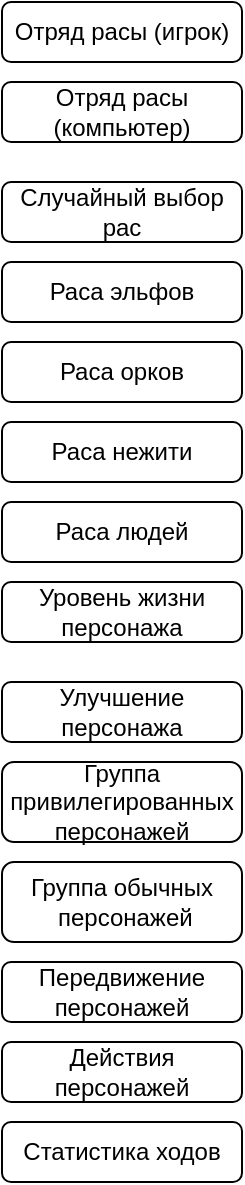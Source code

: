 <mxfile version="14.2.7" type="github">
  <diagram id="wdKQzExWJ-slzCI3__An" name="Page-1">
    <mxGraphModel dx="782" dy="706" grid="1" gridSize="10" guides="1" tooltips="1" connect="1" arrows="1" fold="1" page="1" pageScale="1" pageWidth="827" pageHeight="1169" math="0" shadow="0">
      <root>
        <mxCell id="0" />
        <mxCell id="1" parent="0" />
        <mxCell id="ThsmSveKd6_xXnNG1gCC-1" value="Отряд расы (игрок)" style="rounded=1;whiteSpace=wrap;html=1;" parent="1" vertex="1">
          <mxGeometry x="90" y="140" width="120" height="30" as="geometry" />
        </mxCell>
        <mxCell id="ThsmSveKd6_xXnNG1gCC-2" value="Отряд расы (компьютер)" style="rounded=1;whiteSpace=wrap;html=1;" parent="1" vertex="1">
          <mxGeometry x="90" y="180" width="120" height="30" as="geometry" />
        </mxCell>
        <mxCell id="ThsmSveKd6_xXnNG1gCC-3" value="Случайный выбор рас" style="rounded=1;whiteSpace=wrap;html=1;" parent="1" vertex="1">
          <mxGeometry x="90" y="230" width="120" height="30" as="geometry" />
        </mxCell>
        <mxCell id="ThsmSveKd6_xXnNG1gCC-4" value="Раса эльфов" style="rounded=1;whiteSpace=wrap;html=1;" parent="1" vertex="1">
          <mxGeometry x="90" y="270" width="120" height="30" as="geometry" />
        </mxCell>
        <mxCell id="ThsmSveKd6_xXnNG1gCC-5" value="Раса орков" style="rounded=1;whiteSpace=wrap;html=1;" parent="1" vertex="1">
          <mxGeometry x="90" y="310" width="120" height="30" as="geometry" />
        </mxCell>
        <mxCell id="ThsmSveKd6_xXnNG1gCC-6" value="Раса нежити" style="rounded=1;whiteSpace=wrap;html=1;" parent="1" vertex="1">
          <mxGeometry x="90" y="350" width="120" height="30" as="geometry" />
        </mxCell>
        <mxCell id="ThsmSveKd6_xXnNG1gCC-7" value="Раса людей" style="rounded=1;whiteSpace=wrap;html=1;" parent="1" vertex="1">
          <mxGeometry x="90" y="390" width="120" height="30" as="geometry" />
        </mxCell>
        <mxCell id="ThsmSveKd6_xXnNG1gCC-8" value="Уровень жизни персонажа" style="rounded=1;whiteSpace=wrap;html=1;" parent="1" vertex="1">
          <mxGeometry x="90" y="430" width="120" height="30" as="geometry" />
        </mxCell>
        <mxCell id="ThsmSveKd6_xXnNG1gCC-9" value="Улучшение персонажа" style="rounded=1;whiteSpace=wrap;html=1;" parent="1" vertex="1">
          <mxGeometry x="90" y="480" width="120" height="30" as="geometry" />
        </mxCell>
        <mxCell id="ThsmSveKd6_xXnNG1gCC-10" value="Группа привилегированных персонажей" style="rounded=1;whiteSpace=wrap;html=1;" parent="1" vertex="1">
          <mxGeometry x="90" y="520" width="120" height="40" as="geometry" />
        </mxCell>
        <mxCell id="ThsmSveKd6_xXnNG1gCC-11" value="Группа обычных&lt;br&gt;&amp;nbsp;персонажей" style="rounded=1;whiteSpace=wrap;html=1;" parent="1" vertex="1">
          <mxGeometry x="90" y="570" width="120" height="40" as="geometry" />
        </mxCell>
        <mxCell id="ThsmSveKd6_xXnNG1gCC-12" value="Передвижение персонажей" style="rounded=1;whiteSpace=wrap;html=1;" parent="1" vertex="1">
          <mxGeometry x="90" y="620" width="120" height="30" as="geometry" />
        </mxCell>
        <mxCell id="ThsmSveKd6_xXnNG1gCC-13" value="Действия&lt;br&gt;персонажей" style="rounded=1;whiteSpace=wrap;html=1;" parent="1" vertex="1">
          <mxGeometry x="90" y="660" width="120" height="30" as="geometry" />
        </mxCell>
        <mxCell id="DzrnLzvkAPXYEKWI9zlB-1" value="Статистика ходов" style="rounded=1;whiteSpace=wrap;html=1;" vertex="1" parent="1">
          <mxGeometry x="90" y="700" width="120" height="30" as="geometry" />
        </mxCell>
      </root>
    </mxGraphModel>
  </diagram>
</mxfile>
